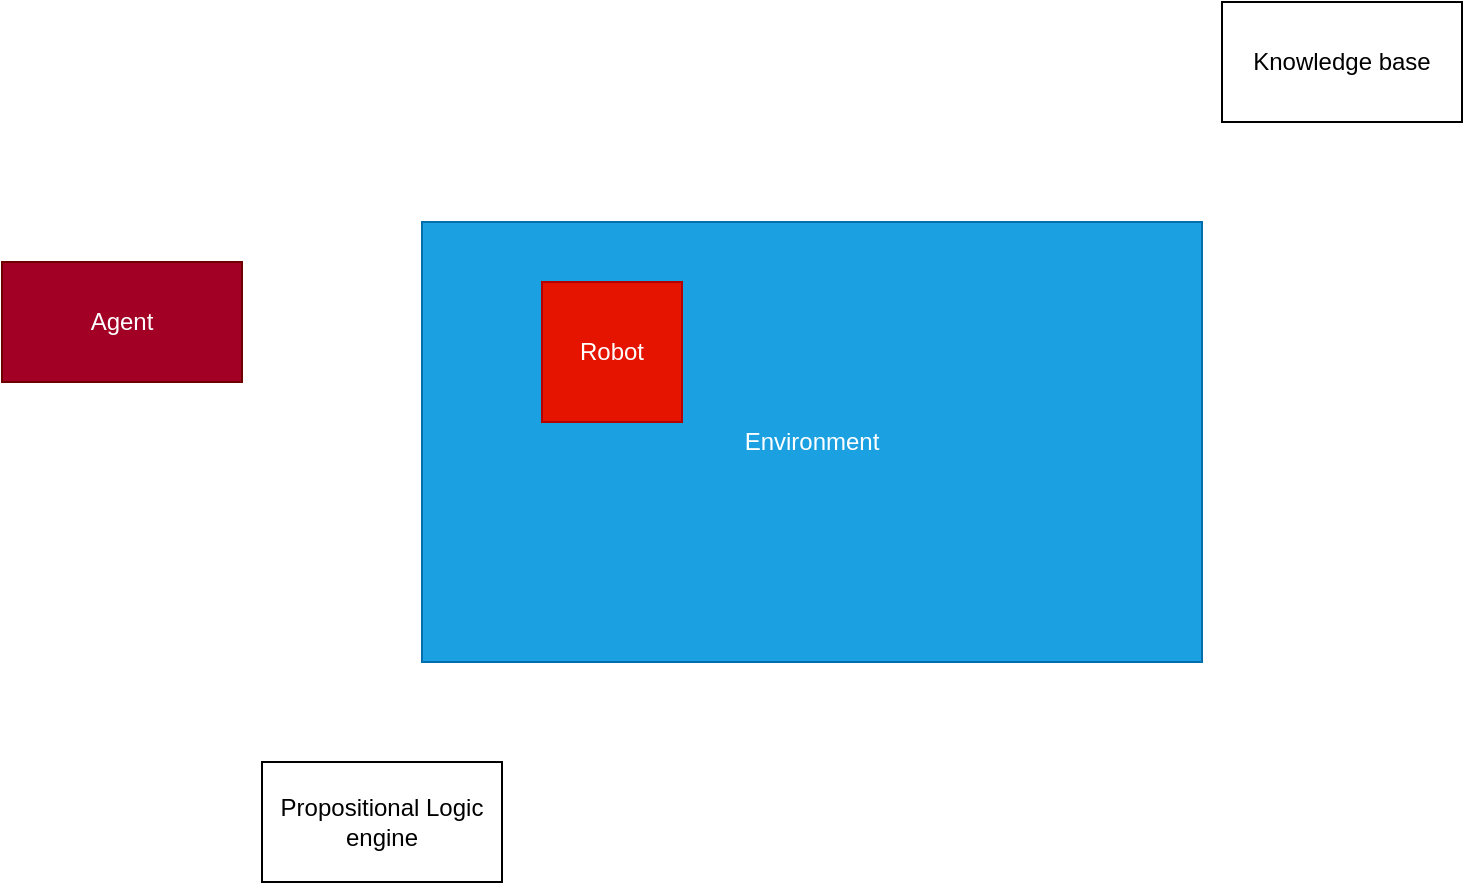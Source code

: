 <mxfile version="13.6.2" type="device"><diagram id="Zqxu14JZzVqslBkQJHP9" name="Page-1"><mxGraphModel dx="1086" dy="820" grid="1" gridSize="10" guides="1" tooltips="1" connect="1" arrows="1" fold="1" page="1" pageScale="1" pageWidth="850" pageHeight="1100" math="0" shadow="0"><root><mxCell id="0"/><mxCell id="1" parent="0"/><mxCell id="Xnfrr6mJGZUavf8wdpz0-1" value="Agent" style="rounded=0;whiteSpace=wrap;html=1;fillColor=#a20025;strokeColor=#6F0000;fontColor=#ffffff;" vertex="1" parent="1"><mxGeometry x="60" y="340" width="120" height="60" as="geometry"/></mxCell><mxCell id="Xnfrr6mJGZUavf8wdpz0-2" value="Environment" style="rounded=0;whiteSpace=wrap;html=1;fillColor=#1ba1e2;strokeColor=#006EAF;fontColor=#ffffff;" vertex="1" parent="1"><mxGeometry x="270" y="320" width="390" height="220" as="geometry"/></mxCell><mxCell id="Xnfrr6mJGZUavf8wdpz0-4" value="Robot" style="whiteSpace=wrap;html=1;aspect=fixed;fillColor=#e51400;strokeColor=#B20000;fontColor=#ffffff;" vertex="1" parent="1"><mxGeometry x="330" y="350" width="70" height="70" as="geometry"/></mxCell><mxCell id="Xnfrr6mJGZUavf8wdpz0-5" value="Knowledge base" style="rounded=0;whiteSpace=wrap;html=1;" vertex="1" parent="1"><mxGeometry x="670" y="210" width="120" height="60" as="geometry"/></mxCell><mxCell id="Xnfrr6mJGZUavf8wdpz0-6" value="Propositional Logic engine" style="rounded=0;whiteSpace=wrap;html=1;" vertex="1" parent="1"><mxGeometry x="190" y="590" width="120" height="60" as="geometry"/></mxCell></root></mxGraphModel></diagram></mxfile>